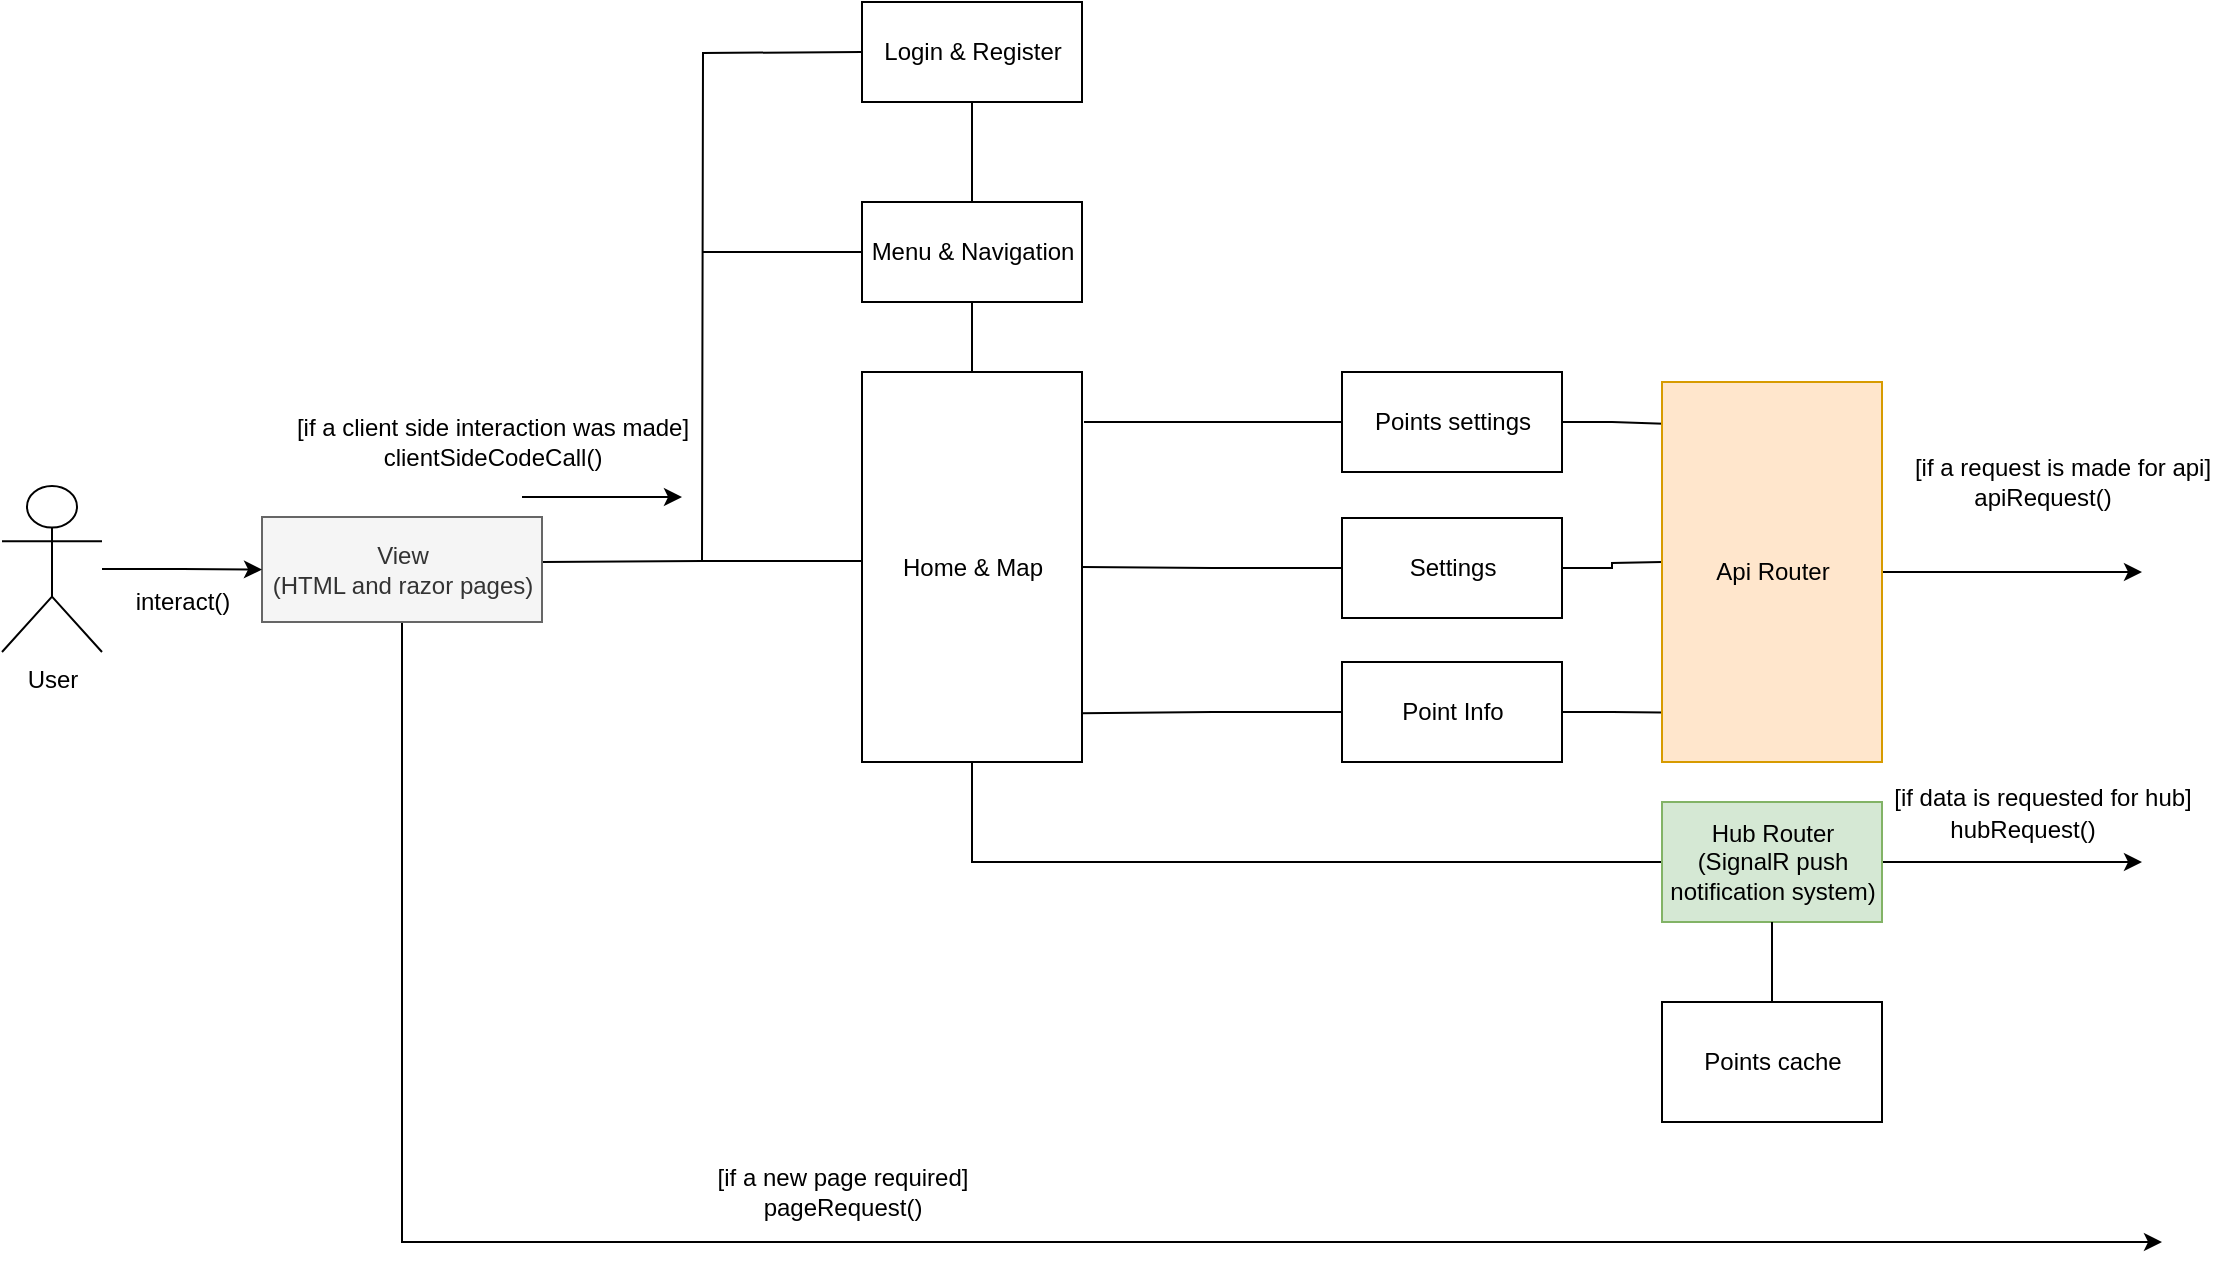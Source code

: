 <mxfile version="12.4.9" type="device"><diagram id="80kwkMfSOu1Jxis3KIO4" name="Page-1"><mxGraphModel dx="1851" dy="561" grid="1" gridSize="10" guides="1" tooltips="1" connect="1" arrows="1" fold="1" page="1" pageScale="1" pageWidth="827" pageHeight="1169" math="0" shadow="0"><root><mxCell id="0"/><mxCell id="1" parent="0"/><mxCell id="Pa7JD9z9cl4E9mGuD754-25" style="edgeStyle=orthogonalEdgeStyle;rounded=0;orthogonalLoop=1;jettySize=auto;html=1;exitX=0;exitY=0.5;exitDx=0;exitDy=0;endArrow=none;endFill=0;" edge="1" parent="1"><mxGeometry relative="1" as="geometry"><mxPoint x="90" y="125" as="targetPoint"/><mxPoint x="170" y="125" as="sourcePoint"/></mxGeometry></mxCell><mxCell id="Pa7JD9z9cl4E9mGuD754-11" value="" style="edgeStyle=orthogonalEdgeStyle;rounded=0;orthogonalLoop=1;jettySize=auto;html=1;endArrow=none;endFill=0;" edge="1" parent="1" source="Pa7JD9z9cl4E9mGuD754-3"><mxGeometry relative="1" as="geometry"><mxPoint x="225" y="150" as="targetPoint"/></mxGeometry></mxCell><mxCell id="Pa7JD9z9cl4E9mGuD754-26" style="edgeStyle=orthogonalEdgeStyle;rounded=0;orthogonalLoop=1;jettySize=auto;html=1;exitX=0;exitY=0.5;exitDx=0;exitDy=0;endArrow=none;endFill=0;" edge="1" parent="1"><mxGeometry relative="1" as="geometry"><mxPoint x="10" y="280" as="targetPoint"/><mxPoint x="169.977" y="279.512" as="sourcePoint"/><Array as="points"><mxPoint x="90" y="280"/></Array></mxGeometry></mxCell><mxCell id="Pa7JD9z9cl4E9mGuD754-3" value="Home &amp;amp; Map" style="html=1;" vertex="1" parent="1"><mxGeometry x="170" y="185" width="110" height="195" as="geometry"/></mxCell><mxCell id="Pa7JD9z9cl4E9mGuD754-15" style="edgeStyle=orthogonalEdgeStyle;rounded=0;orthogonalLoop=1;jettySize=auto;html=1;entryX=0.996;entryY=0.875;entryDx=0;entryDy=0;entryPerimeter=0;endArrow=none;endFill=0;" edge="1" parent="1" source="Pa7JD9z9cl4E9mGuD754-4" target="Pa7JD9z9cl4E9mGuD754-3"><mxGeometry relative="1" as="geometry"/></mxCell><mxCell id="Pa7JD9z9cl4E9mGuD754-18" style="edgeStyle=orthogonalEdgeStyle;rounded=0;orthogonalLoop=1;jettySize=auto;html=1;exitX=1;exitY=0.5;exitDx=0;exitDy=0;entryX=0;entryY=0.87;entryDx=0;entryDy=0;entryPerimeter=0;endArrow=none;endFill=0;" edge="1" parent="1" source="Pa7JD9z9cl4E9mGuD754-4" target="Pa7JD9z9cl4E9mGuD754-7"><mxGeometry relative="1" as="geometry"/></mxCell><mxCell id="Pa7JD9z9cl4E9mGuD754-4" value="Point Info" style="html=1;" vertex="1" parent="1"><mxGeometry x="410" y="330" width="110" height="50" as="geometry"/></mxCell><mxCell id="Pa7JD9z9cl4E9mGuD754-13" value="" style="edgeStyle=orthogonalEdgeStyle;rounded=0;orthogonalLoop=1;jettySize=auto;html=1;endArrow=none;endFill=0;entryX=1.009;entryY=0.128;entryDx=0;entryDy=0;entryPerimeter=0;" edge="1" parent="1" source="Pa7JD9z9cl4E9mGuD754-5" target="Pa7JD9z9cl4E9mGuD754-3"><mxGeometry relative="1" as="geometry"/></mxCell><mxCell id="Pa7JD9z9cl4E9mGuD754-21" style="edgeStyle=orthogonalEdgeStyle;rounded=0;orthogonalLoop=1;jettySize=auto;html=1;exitX=1;exitY=0.5;exitDx=0;exitDy=0;entryX=0.008;entryY=0.11;entryDx=0;entryDy=0;entryPerimeter=0;endArrow=none;endFill=0;" edge="1" parent="1" source="Pa7JD9z9cl4E9mGuD754-5" target="Pa7JD9z9cl4E9mGuD754-7"><mxGeometry relative="1" as="geometry"/></mxCell><mxCell id="Pa7JD9z9cl4E9mGuD754-5" value="Points settings" style="html=1;" vertex="1" parent="1"><mxGeometry x="410" y="185" width="110" height="50" as="geometry"/></mxCell><mxCell id="Pa7JD9z9cl4E9mGuD754-14" value="" style="edgeStyle=orthogonalEdgeStyle;rounded=0;orthogonalLoop=1;jettySize=auto;html=1;endArrow=none;endFill=0;" edge="1" parent="1" source="Pa7JD9z9cl4E9mGuD754-6" target="Pa7JD9z9cl4E9mGuD754-3"><mxGeometry relative="1" as="geometry"/></mxCell><mxCell id="Pa7JD9z9cl4E9mGuD754-19" style="edgeStyle=orthogonalEdgeStyle;rounded=0;orthogonalLoop=1;jettySize=auto;html=1;endArrow=none;endFill=0;" edge="1" parent="1" source="Pa7JD9z9cl4E9mGuD754-6"><mxGeometry relative="1" as="geometry"><mxPoint x="570" y="280" as="targetPoint"/></mxGeometry></mxCell><mxCell id="Pa7JD9z9cl4E9mGuD754-6" value="Settings" style="html=1;" vertex="1" parent="1"><mxGeometry x="410" y="258" width="110" height="50" as="geometry"/></mxCell><mxCell id="Pa7JD9z9cl4E9mGuD754-33" style="edgeStyle=orthogonalEdgeStyle;rounded=0;orthogonalLoop=1;jettySize=auto;html=1;exitX=1;exitY=0.5;exitDx=0;exitDy=0;endArrow=classic;endFill=1;" edge="1" parent="1" source="Pa7JD9z9cl4E9mGuD754-7"><mxGeometry relative="1" as="geometry"><mxPoint x="810" y="285" as="targetPoint"/></mxGeometry></mxCell><mxCell id="Pa7JD9z9cl4E9mGuD754-7" value="Api Router" style="html=1;fillColor=#ffe6cc;strokeColor=#d79b00;" vertex="1" parent="1"><mxGeometry x="570" y="190" width="110" height="190" as="geometry"/></mxCell><mxCell id="Pa7JD9z9cl4E9mGuD754-16" style="edgeStyle=orthogonalEdgeStyle;rounded=0;orthogonalLoop=1;jettySize=auto;html=1;exitX=0;exitY=0.5;exitDx=0;exitDy=0;entryX=0.5;entryY=1;entryDx=0;entryDy=0;endArrow=none;endFill=0;" edge="1" parent="1" source="Pa7JD9z9cl4E9mGuD754-8" target="Pa7JD9z9cl4E9mGuD754-3"><mxGeometry relative="1" as="geometry"/></mxCell><mxCell id="Pa7JD9z9cl4E9mGuD754-34" style="edgeStyle=orthogonalEdgeStyle;rounded=0;orthogonalLoop=1;jettySize=auto;html=1;endArrow=classic;endFill=1;" edge="1" parent="1" source="Pa7JD9z9cl4E9mGuD754-8"><mxGeometry relative="1" as="geometry"><mxPoint x="810" y="430" as="targetPoint"/></mxGeometry></mxCell><mxCell id="Pa7JD9z9cl4E9mGuD754-8" value="&lt;div&gt;Hub Router&lt;/div&gt;&lt;div&gt;(SignalR push &lt;br&gt;&lt;/div&gt;&lt;div&gt;notification system)&lt;br&gt;&lt;/div&gt;" style="html=1;fillColor=#d5e8d4;strokeColor=#82b366;" vertex="1" parent="1"><mxGeometry x="570" y="400" width="110" height="60" as="geometry"/></mxCell><mxCell id="Pa7JD9z9cl4E9mGuD754-17" value="" style="edgeStyle=orthogonalEdgeStyle;rounded=0;orthogonalLoop=1;jettySize=auto;html=1;endArrow=none;endFill=0;" edge="1" parent="1" source="Pa7JD9z9cl4E9mGuD754-9" target="Pa7JD9z9cl4E9mGuD754-8"><mxGeometry relative="1" as="geometry"/></mxCell><mxCell id="Pa7JD9z9cl4E9mGuD754-9" value="Points cache" style="html=1;" vertex="1" parent="1"><mxGeometry x="570" y="500" width="110" height="60" as="geometry"/></mxCell><mxCell id="Pa7JD9z9cl4E9mGuD754-23" value="" style="edgeStyle=orthogonalEdgeStyle;rounded=0;orthogonalLoop=1;jettySize=auto;html=1;endArrow=none;endFill=0;" edge="1" parent="1"><mxGeometry relative="1" as="geometry"><mxPoint x="225" y="50" as="sourcePoint"/><mxPoint x="225" y="100" as="targetPoint"/></mxGeometry></mxCell><mxCell id="Pa7JD9z9cl4E9mGuD754-24" style="edgeStyle=orthogonalEdgeStyle;rounded=0;orthogonalLoop=1;jettySize=auto;html=1;exitX=0;exitY=0.5;exitDx=0;exitDy=0;endArrow=none;endFill=0;" edge="1" parent="1"><mxGeometry relative="1" as="geometry"><mxPoint x="90" y="280" as="targetPoint"/><mxPoint x="170" y="25" as="sourcePoint"/></mxGeometry></mxCell><mxCell id="Pa7JD9z9cl4E9mGuD754-27" value="" style="endArrow=classic;html=1;" edge="1" parent="1"><mxGeometry width="50" height="50" relative="1" as="geometry"><mxPoint y="247.5" as="sourcePoint"/><mxPoint x="80" y="247.5" as="targetPoint"/></mxGeometry></mxCell><mxCell id="Pa7JD9z9cl4E9mGuD754-28" value="&lt;div&gt;&lt;br&gt;&lt;/div&gt;&lt;div&gt;[if a client side interaction was made]&lt;/div&gt;&lt;div&gt;clientSideCodeCall()&lt;br&gt;&lt;/div&gt;" style="text;html=1;align=center;verticalAlign=middle;resizable=0;points=[];autosize=1;" vertex="1" parent="1"><mxGeometry x="-120" y="188" width="210" height="50" as="geometry"/></mxCell><mxCell id="Pa7JD9z9cl4E9mGuD754-29" value="Login &amp;amp; Register" style="html=1;" vertex="1" parent="1"><mxGeometry x="170" width="110" height="50" as="geometry"/></mxCell><mxCell id="Pa7JD9z9cl4E9mGuD754-30" value="Menu &amp;amp; Navigation" style="html=1;" vertex="1" parent="1"><mxGeometry x="170" y="100" width="110" height="50" as="geometry"/></mxCell><mxCell id="Pa7JD9z9cl4E9mGuD754-36" value="[if a request is made for api]" style="text;html=1;align=center;verticalAlign=middle;resizable=0;points=[];autosize=1;" vertex="1" parent="1"><mxGeometry x="690" y="223" width="160" height="20" as="geometry"/></mxCell><mxCell id="Pa7JD9z9cl4E9mGuD754-37" value="apiRequest()" style="text;html=1;align=center;verticalAlign=middle;resizable=0;points=[];autosize=1;" vertex="1" parent="1"><mxGeometry x="720" y="238" width="80" height="20" as="geometry"/></mxCell><mxCell id="Pa7JD9z9cl4E9mGuD754-38" value="hubRequest()" style="text;html=1;align=center;verticalAlign=middle;resizable=0;points=[];autosize=1;" vertex="1" parent="1"><mxGeometry x="705" y="404" width="90" height="20" as="geometry"/></mxCell><mxCell id="Pa7JD9z9cl4E9mGuD754-39" value="[if data is requested for hub]" style="text;html=1;align=center;verticalAlign=middle;resizable=0;points=[];autosize=1;" vertex="1" parent="1"><mxGeometry x="680" y="388" width="160" height="20" as="geometry"/></mxCell><mxCell id="Pa7JD9z9cl4E9mGuD754-42" style="edgeStyle=orthogonalEdgeStyle;rounded=0;orthogonalLoop=1;jettySize=auto;html=1;exitX=0.5;exitY=1;exitDx=0;exitDy=0;endArrow=classic;endFill=1;" edge="1" parent="1" source="Pa7JD9z9cl4E9mGuD754-41"><mxGeometry relative="1" as="geometry"><mxPoint x="820" y="620" as="targetPoint"/><Array as="points"><mxPoint x="-60" y="620"/><mxPoint x="690" y="620"/></Array></mxGeometry></mxCell><mxCell id="Pa7JD9z9cl4E9mGuD754-41" value="&lt;div&gt;View &lt;br&gt;&lt;/div&gt;&lt;div&gt;(HTML and razor pages)&lt;/div&gt;" style="html=1;fillColor=#f5f5f5;strokeColor=#666666;fontColor=#333333;" vertex="1" parent="1"><mxGeometry x="-130" y="257.5" width="140" height="52.5" as="geometry"/></mxCell><mxCell id="Pa7JD9z9cl4E9mGuD754-43" value="&lt;div&gt;[if a new page required]&lt;/div&gt;&lt;div&gt;pageRequest()&lt;br&gt;&lt;/div&gt;" style="text;html=1;align=center;verticalAlign=middle;resizable=0;points=[];autosize=1;" vertex="1" parent="1"><mxGeometry x="90" y="580" width="140" height="30" as="geometry"/></mxCell><mxCell id="Pa7JD9z9cl4E9mGuD754-47" value="" style="edgeStyle=orthogonalEdgeStyle;rounded=0;orthogonalLoop=1;jettySize=auto;html=1;endArrow=classic;endFill=1;" edge="1" parent="1" source="Pa7JD9z9cl4E9mGuD754-44" target="Pa7JD9z9cl4E9mGuD754-41"><mxGeometry relative="1" as="geometry"/></mxCell><mxCell id="Pa7JD9z9cl4E9mGuD754-44" value="User" style="shape=umlActor;verticalLabelPosition=bottom;labelBackgroundColor=#ffffff;verticalAlign=top;html=1;outlineConnect=0;" vertex="1" parent="1"><mxGeometry x="-260" y="242" width="50" height="83" as="geometry"/></mxCell><mxCell id="Pa7JD9z9cl4E9mGuD754-51" value="interact()" style="text;html=1;align=center;verticalAlign=middle;resizable=0;points=[];autosize=1;" vertex="1" parent="1"><mxGeometry x="-200" y="290" width="60" height="20" as="geometry"/></mxCell></root></mxGraphModel></diagram></mxfile>